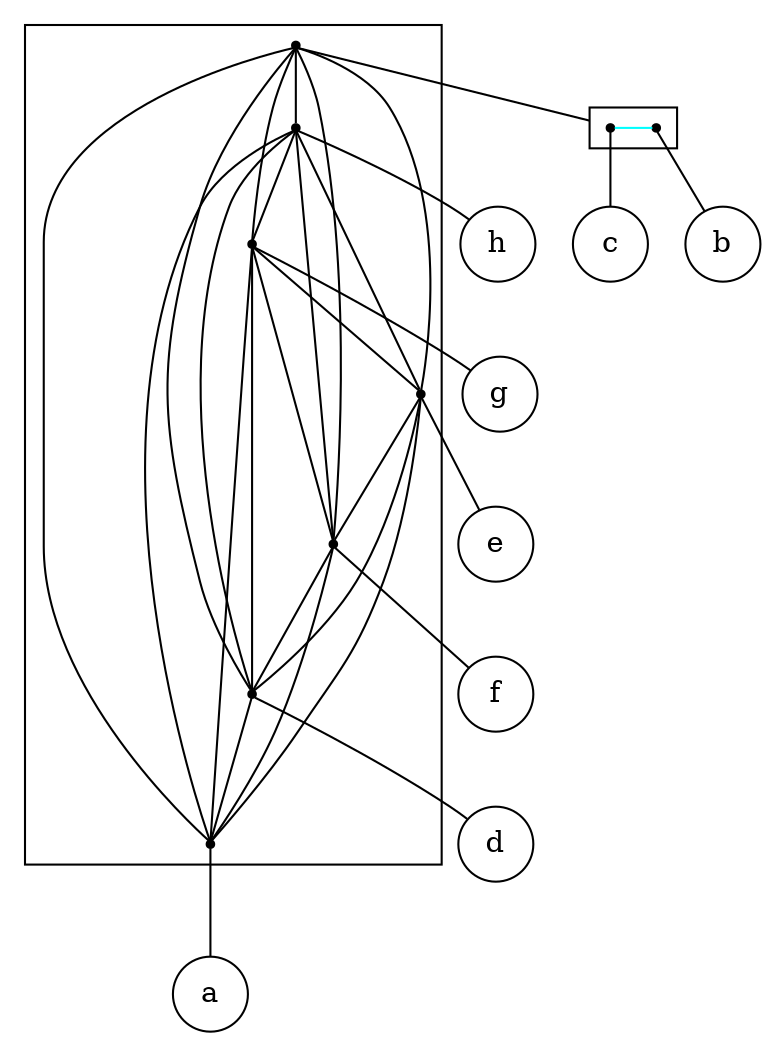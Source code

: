 digraph "linear_2-structure" {
compound=true;
fontname=Verdana;
fontsize=12;
newrank=true;
node [shape=circle];
h;
g;
e;
f;
d;
a;
c;
b;
subgraph cluster_adbhecfg {
node [shape=point];
s_cb -> s_h  [color=black, arrowhead=none];
s_cb -> s_g  [color=black, arrowhead=none];
s_cb -> s_e  [color=black, arrowhead=none];
s_cb -> s_f  [color=black, arrowhead=none];
s_cb -> s_d  [color=black, arrowhead=none];
s_cb -> s_a  [color=black, arrowhead=none];
s_h -> s_g  [color=black, arrowhead=none];
s_h -> s_e  [color=black, arrowhead=none];
s_h -> s_f  [color=black, arrowhead=none];
s_h -> s_d  [color=black, arrowhead=none];
s_h -> s_a  [color=black, arrowhead=none];
s_g -> s_e  [color=black, arrowhead=none];
s_g -> s_f  [color=black, arrowhead=none];
s_g -> s_d  [color=black, arrowhead=none];
s_g -> s_a  [color=black, arrowhead=none];
s_e -> s_f  [color=black, arrowhead=none];
s_e -> s_d  [color=black, arrowhead=none];
s_e -> s_a  [color=black, arrowhead=none];
s_f -> s_d  [color=black, arrowhead=none];
s_f -> s_a  [color=black, arrowhead=none];
s_d -> s_a  [color=black, arrowhead=none];
}

subgraph cluster_cb {
rank=same;
node [shape=point];
s_c -> s_b  [color=cyan, arrowhead=none];
}

s_cb -> s_c  [lhead=cluster_cb, arrowhead=none];
s_h -> h  [arrowhead=none];
s_g -> g  [arrowhead=none];
s_e -> e  [arrowhead=none];
s_f -> f  [arrowhead=none];
s_d -> d  [arrowhead=none];
s_a -> a  [arrowhead=none];
s_c -> c  [arrowhead=none];
s_b -> b  [arrowhead=none];
}

